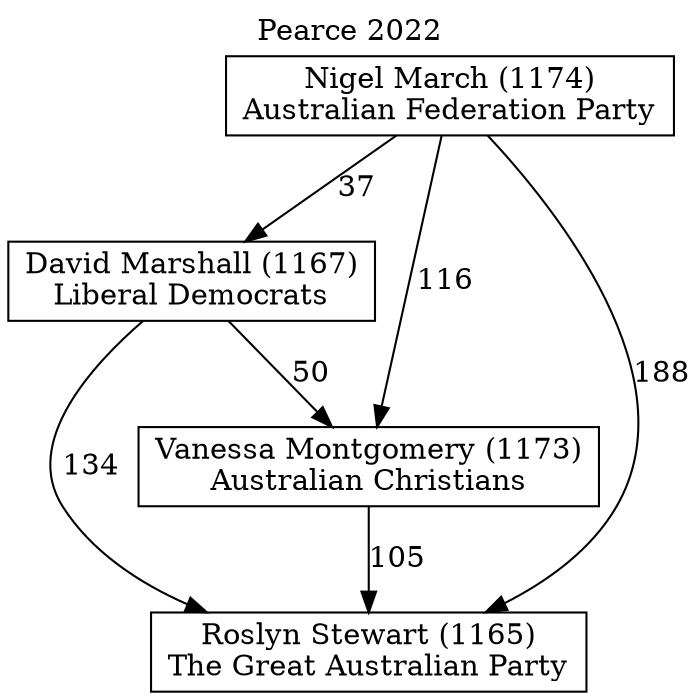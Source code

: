 // House preference flow
digraph "Roslyn Stewart (1165)_Pearce_2022" {
	graph [label="Pearce 2022" labelloc=t mclimit=10]
	node [shape=box]
	"David Marshall (1167)" [label="David Marshall (1167)
Liberal Democrats"]
	"Vanessa Montgomery (1173)" [label="Vanessa Montgomery (1173)
Australian Christians"]
	"Roslyn Stewart (1165)" [label="Roslyn Stewart (1165)
The Great Australian Party"]
	"Nigel March (1174)" [label="Nigel March (1174)
Australian Federation Party"]
	"David Marshall (1167)" -> "Vanessa Montgomery (1173)" [label=50]
	"Nigel March (1174)" -> "Vanessa Montgomery (1173)" [label=116]
	"Nigel March (1174)" -> "Roslyn Stewart (1165)" [label=188]
	"Vanessa Montgomery (1173)" -> "Roslyn Stewart (1165)" [label=105]
	"David Marshall (1167)" -> "Roslyn Stewart (1165)" [label=134]
	"Nigel March (1174)" -> "David Marshall (1167)" [label=37]
}
